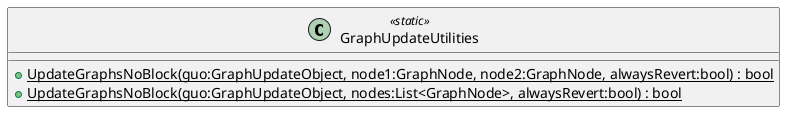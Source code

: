@startuml
class GraphUpdateUtilities <<static>> {
    + {static} UpdateGraphsNoBlock(guo:GraphUpdateObject, node1:GraphNode, node2:GraphNode, alwaysRevert:bool) : bool
    + {static} UpdateGraphsNoBlock(guo:GraphUpdateObject, nodes:List<GraphNode>, alwaysRevert:bool) : bool
}
@enduml
